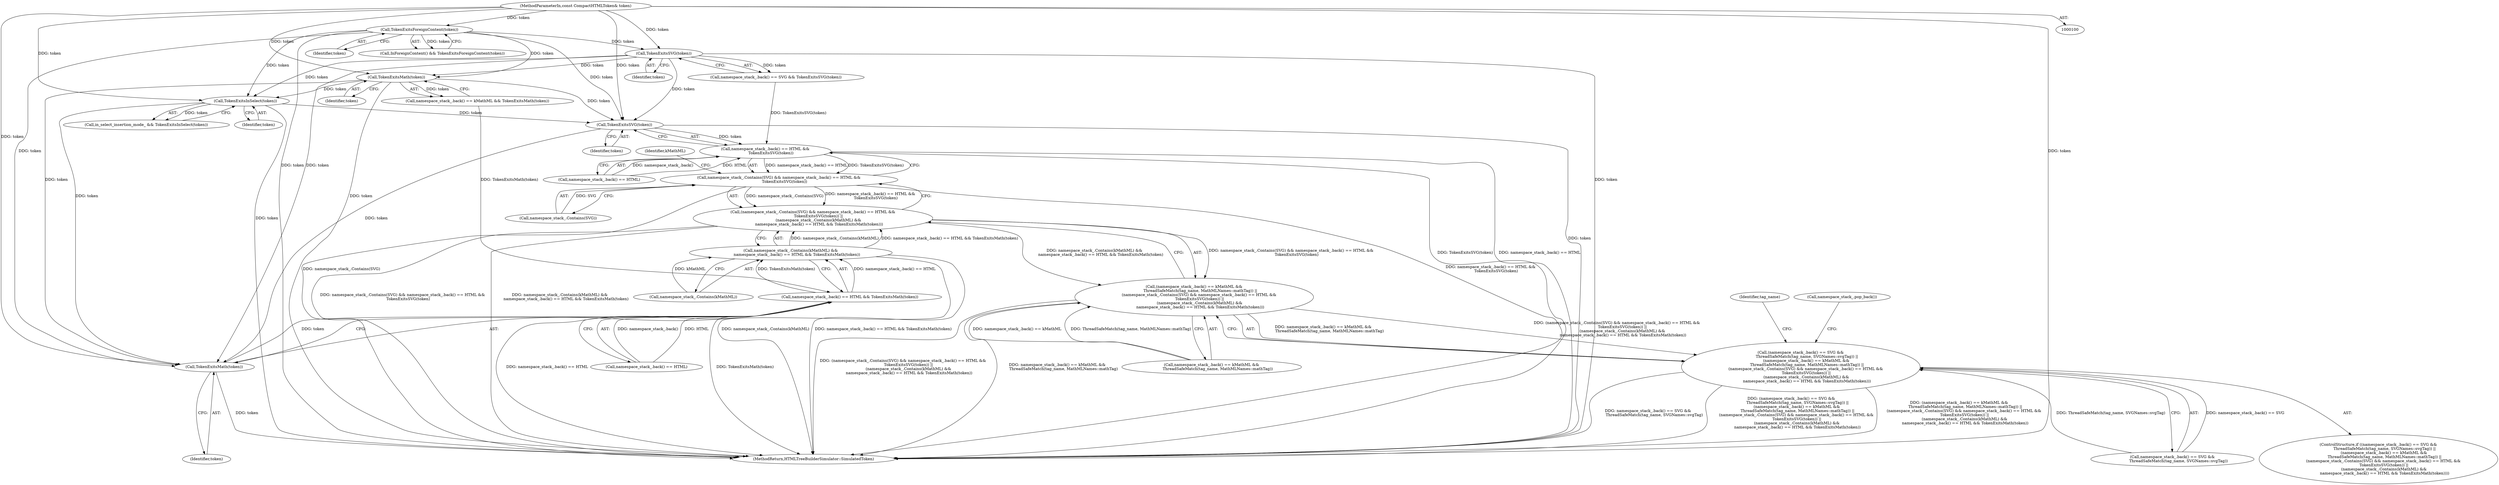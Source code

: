 digraph "1_Chrome_133bc5c262b2555af223263452e9875a95db9eb7@del" {
"1000297" [label="(Call,TokenExitsSVG(token))"];
"1000141" [label="(Call,TokenExitsSVG(token))"];
"1000132" [label="(Call,TokenExitsForeignContent(token))"];
"1000101" [label="(MethodParameterIn,const CompactHTMLToken& token)"];
"1000147" [label="(Call,TokenExitsMath(token))"];
"1000249" [label="(Call,TokenExitsInSelect(token))"];
"1000293" [label="(Call,namespace_stack_.back() == HTML &&\n         TokenExitsSVG(token))"];
"1000290" [label="(Call,namespace_stack_.Contains(SVG) && namespace_stack_.back() == HTML &&\n         TokenExitsSVG(token))"];
"1000289" [label="(Call,(namespace_stack_.Contains(SVG) && namespace_stack_.back() == HTML &&\n         TokenExitsSVG(token)) ||\n         (namespace_stack_.Contains(kMathML) &&\n          namespace_stack_.back() == HTML && TokenExitsMath(token)))"];
"1000281" [label="(Call,(namespace_stack_.back() == kMathML &&\n          ThreadSafeMatch(tag_name, MathMLNames::mathTag)) ||\n        (namespace_stack_.Contains(SVG) && namespace_stack_.back() == HTML &&\n         TokenExitsSVG(token)) ||\n         (namespace_stack_.Contains(kMathML) &&\n          namespace_stack_.back() == HTML && TokenExitsMath(token)))"];
"1000273" [label="(Call,(namespace_stack_.back() == SVG &&\n          ThreadSafeMatch(tag_name, SVGNames::svgTag)) ||\n         (namespace_stack_.back() == kMathML &&\n          ThreadSafeMatch(tag_name, MathMLNames::mathTag)) ||\n        (namespace_stack_.Contains(SVG) && namespace_stack_.back() == HTML &&\n         TokenExitsSVG(token)) ||\n         (namespace_stack_.Contains(kMathML) &&\n          namespace_stack_.back() == HTML && TokenExitsMath(token)))"];
"1000306" [label="(Call,TokenExitsMath(token))"];
"1000302" [label="(Call,namespace_stack_.back() == HTML && TokenExitsMath(token))"];
"1000299" [label="(Call,namespace_stack_.Contains(kMathML) &&\n          namespace_stack_.back() == HTML && TokenExitsMath(token))"];
"1000300" [label="(Call,namespace_stack_.Contains(kMathML))"];
"1000101" [label="(MethodParameterIn,const CompactHTMLToken& token)"];
"1000302" [label="(Call,namespace_stack_.back() == HTML && TokenExitsMath(token))"];
"1000272" [label="(ControlStructure,if ((namespace_stack_.back() == SVG &&\n          ThreadSafeMatch(tag_name, SVGNames::svgTag)) ||\n         (namespace_stack_.back() == kMathML &&\n          ThreadSafeMatch(tag_name, MathMLNames::mathTag)) ||\n        (namespace_stack_.Contains(SVG) && namespace_stack_.back() == HTML &&\n         TokenExitsSVG(token)) ||\n         (namespace_stack_.Contains(kMathML) &&\n          namespace_stack_.back() == HTML && TokenExitsMath(token))))"];
"1000250" [label="(Identifier,token)"];
"1000273" [label="(Call,(namespace_stack_.back() == SVG &&\n          ThreadSafeMatch(tag_name, SVGNames::svgTag)) ||\n         (namespace_stack_.back() == kMathML &&\n          ThreadSafeMatch(tag_name, MathMLNames::mathTag)) ||\n        (namespace_stack_.Contains(SVG) && namespace_stack_.back() == HTML &&\n         TokenExitsSVG(token)) ||\n         (namespace_stack_.Contains(kMathML) &&\n          namespace_stack_.back() == HTML && TokenExitsMath(token)))"];
"1000291" [label="(Call,namespace_stack_.Contains(SVG))"];
"1000130" [label="(Call,InForeignContent() && TokenExitsForeignContent(token))"];
"1000298" [label="(Identifier,token)"];
"1000307" [label="(Identifier,token)"];
"1000344" [label="(MethodReturn,HTMLTreeBuilderSimulator::SimulatedToken)"];
"1000132" [label="(Call,TokenExitsForeignContent(token))"];
"1000294" [label="(Call,namespace_stack_.back() == HTML)"];
"1000274" [label="(Call,namespace_stack_.back() == SVG &&\n          ThreadSafeMatch(tag_name, SVGNames::svgTag))"];
"1000312" [label="(Identifier,tag_name)"];
"1000299" [label="(Call,namespace_stack_.Contains(kMathML) &&\n          namespace_stack_.back() == HTML && TokenExitsMath(token))"];
"1000309" [label="(Call,namespace_stack_.pop_back())"];
"1000147" [label="(Call,TokenExitsMath(token))"];
"1000301" [label="(Identifier,kMathML)"];
"1000306" [label="(Call,TokenExitsMath(token))"];
"1000303" [label="(Call,namespace_stack_.back() == HTML)"];
"1000137" [label="(Call,namespace_stack_.back() == SVG && TokenExitsSVG(token))"];
"1000297" [label="(Call,TokenExitsSVG(token))"];
"1000141" [label="(Call,TokenExitsSVG(token))"];
"1000142" [label="(Identifier,token)"];
"1000133" [label="(Identifier,token)"];
"1000247" [label="(Call,in_select_insertion_mode_ && TokenExitsInSelect(token))"];
"1000290" [label="(Call,namespace_stack_.Contains(SVG) && namespace_stack_.back() == HTML &&\n         TokenExitsSVG(token))"];
"1000148" [label="(Identifier,token)"];
"1000282" [label="(Call,namespace_stack_.back() == kMathML &&\n          ThreadSafeMatch(tag_name, MathMLNames::mathTag))"];
"1000281" [label="(Call,(namespace_stack_.back() == kMathML &&\n          ThreadSafeMatch(tag_name, MathMLNames::mathTag)) ||\n        (namespace_stack_.Contains(SVG) && namespace_stack_.back() == HTML &&\n         TokenExitsSVG(token)) ||\n         (namespace_stack_.Contains(kMathML) &&\n          namespace_stack_.back() == HTML && TokenExitsMath(token)))"];
"1000143" [label="(Call,namespace_stack_.back() == kMathML && TokenExitsMath(token))"];
"1000289" [label="(Call,(namespace_stack_.Contains(SVG) && namespace_stack_.back() == HTML &&\n         TokenExitsSVG(token)) ||\n         (namespace_stack_.Contains(kMathML) &&\n          namespace_stack_.back() == HTML && TokenExitsMath(token)))"];
"1000293" [label="(Call,namespace_stack_.back() == HTML &&\n         TokenExitsSVG(token))"];
"1000249" [label="(Call,TokenExitsInSelect(token))"];
"1000297" -> "1000293"  [label="AST: "];
"1000297" -> "1000298"  [label="CFG: "];
"1000298" -> "1000297"  [label="AST: "];
"1000293" -> "1000297"  [label="CFG: "];
"1000297" -> "1000344"  [label="DDG: token"];
"1000297" -> "1000293"  [label="DDG: token"];
"1000141" -> "1000297"  [label="DDG: token"];
"1000147" -> "1000297"  [label="DDG: token"];
"1000132" -> "1000297"  [label="DDG: token"];
"1000249" -> "1000297"  [label="DDG: token"];
"1000101" -> "1000297"  [label="DDG: token"];
"1000297" -> "1000306"  [label="DDG: token"];
"1000141" -> "1000137"  [label="AST: "];
"1000141" -> "1000142"  [label="CFG: "];
"1000142" -> "1000141"  [label="AST: "];
"1000137" -> "1000141"  [label="CFG: "];
"1000141" -> "1000344"  [label="DDG: token"];
"1000141" -> "1000137"  [label="DDG: token"];
"1000132" -> "1000141"  [label="DDG: token"];
"1000101" -> "1000141"  [label="DDG: token"];
"1000141" -> "1000147"  [label="DDG: token"];
"1000141" -> "1000249"  [label="DDG: token"];
"1000141" -> "1000306"  [label="DDG: token"];
"1000132" -> "1000130"  [label="AST: "];
"1000132" -> "1000133"  [label="CFG: "];
"1000133" -> "1000132"  [label="AST: "];
"1000130" -> "1000132"  [label="CFG: "];
"1000132" -> "1000344"  [label="DDG: token"];
"1000132" -> "1000130"  [label="DDG: token"];
"1000101" -> "1000132"  [label="DDG: token"];
"1000132" -> "1000147"  [label="DDG: token"];
"1000132" -> "1000249"  [label="DDG: token"];
"1000132" -> "1000306"  [label="DDG: token"];
"1000101" -> "1000100"  [label="AST: "];
"1000101" -> "1000344"  [label="DDG: token"];
"1000101" -> "1000147"  [label="DDG: token"];
"1000101" -> "1000249"  [label="DDG: token"];
"1000101" -> "1000306"  [label="DDG: token"];
"1000147" -> "1000143"  [label="AST: "];
"1000147" -> "1000148"  [label="CFG: "];
"1000148" -> "1000147"  [label="AST: "];
"1000143" -> "1000147"  [label="CFG: "];
"1000147" -> "1000344"  [label="DDG: token"];
"1000147" -> "1000143"  [label="DDG: token"];
"1000147" -> "1000249"  [label="DDG: token"];
"1000147" -> "1000306"  [label="DDG: token"];
"1000249" -> "1000247"  [label="AST: "];
"1000249" -> "1000250"  [label="CFG: "];
"1000250" -> "1000249"  [label="AST: "];
"1000247" -> "1000249"  [label="CFG: "];
"1000249" -> "1000344"  [label="DDG: token"];
"1000249" -> "1000247"  [label="DDG: token"];
"1000249" -> "1000306"  [label="DDG: token"];
"1000293" -> "1000290"  [label="AST: "];
"1000293" -> "1000294"  [label="CFG: "];
"1000294" -> "1000293"  [label="AST: "];
"1000290" -> "1000293"  [label="CFG: "];
"1000293" -> "1000344"  [label="DDG: namespace_stack_.back() == HTML"];
"1000293" -> "1000344"  [label="DDG: TokenExitsSVG(token)"];
"1000293" -> "1000290"  [label="DDG: namespace_stack_.back() == HTML"];
"1000293" -> "1000290"  [label="DDG: TokenExitsSVG(token)"];
"1000294" -> "1000293"  [label="DDG: namespace_stack_.back()"];
"1000294" -> "1000293"  [label="DDG: HTML"];
"1000137" -> "1000293"  [label="DDG: TokenExitsSVG(token)"];
"1000290" -> "1000289"  [label="AST: "];
"1000290" -> "1000291"  [label="CFG: "];
"1000291" -> "1000290"  [label="AST: "];
"1000301" -> "1000290"  [label="CFG: "];
"1000289" -> "1000290"  [label="CFG: "];
"1000290" -> "1000344"  [label="DDG: namespace_stack_.Contains(SVG)"];
"1000290" -> "1000344"  [label="DDG: namespace_stack_.back() == HTML &&\n         TokenExitsSVG(token)"];
"1000290" -> "1000289"  [label="DDG: namespace_stack_.Contains(SVG)"];
"1000290" -> "1000289"  [label="DDG: namespace_stack_.back() == HTML &&\n         TokenExitsSVG(token)"];
"1000291" -> "1000290"  [label="DDG: SVG"];
"1000289" -> "1000281"  [label="AST: "];
"1000289" -> "1000299"  [label="CFG: "];
"1000299" -> "1000289"  [label="AST: "];
"1000281" -> "1000289"  [label="CFG: "];
"1000289" -> "1000344"  [label="DDG: namespace_stack_.Contains(SVG) && namespace_stack_.back() == HTML &&\n         TokenExitsSVG(token)"];
"1000289" -> "1000344"  [label="DDG: namespace_stack_.Contains(kMathML) &&\n          namespace_stack_.back() == HTML && TokenExitsMath(token)"];
"1000289" -> "1000281"  [label="DDG: namespace_stack_.Contains(SVG) && namespace_stack_.back() == HTML &&\n         TokenExitsSVG(token)"];
"1000289" -> "1000281"  [label="DDG: namespace_stack_.Contains(kMathML) &&\n          namespace_stack_.back() == HTML && TokenExitsMath(token)"];
"1000299" -> "1000289"  [label="DDG: namespace_stack_.Contains(kMathML)"];
"1000299" -> "1000289"  [label="DDG: namespace_stack_.back() == HTML && TokenExitsMath(token)"];
"1000281" -> "1000273"  [label="AST: "];
"1000281" -> "1000282"  [label="CFG: "];
"1000282" -> "1000281"  [label="AST: "];
"1000273" -> "1000281"  [label="CFG: "];
"1000281" -> "1000344"  [label="DDG: namespace_stack_.back() == kMathML &&\n          ThreadSafeMatch(tag_name, MathMLNames::mathTag)"];
"1000281" -> "1000344"  [label="DDG: (namespace_stack_.Contains(SVG) && namespace_stack_.back() == HTML &&\n         TokenExitsSVG(token)) ||\n         (namespace_stack_.Contains(kMathML) &&\n          namespace_stack_.back() == HTML && TokenExitsMath(token))"];
"1000281" -> "1000273"  [label="DDG: namespace_stack_.back() == kMathML &&\n          ThreadSafeMatch(tag_name, MathMLNames::mathTag)"];
"1000281" -> "1000273"  [label="DDG: (namespace_stack_.Contains(SVG) && namespace_stack_.back() == HTML &&\n         TokenExitsSVG(token)) ||\n         (namespace_stack_.Contains(kMathML) &&\n          namespace_stack_.back() == HTML && TokenExitsMath(token))"];
"1000282" -> "1000281"  [label="DDG: namespace_stack_.back() == kMathML"];
"1000282" -> "1000281"  [label="DDG: ThreadSafeMatch(tag_name, MathMLNames::mathTag)"];
"1000273" -> "1000272"  [label="AST: "];
"1000273" -> "1000274"  [label="CFG: "];
"1000274" -> "1000273"  [label="AST: "];
"1000309" -> "1000273"  [label="CFG: "];
"1000312" -> "1000273"  [label="CFG: "];
"1000273" -> "1000344"  [label="DDG: namespace_stack_.back() == SVG &&\n          ThreadSafeMatch(tag_name, SVGNames::svgTag)"];
"1000273" -> "1000344"  [label="DDG: (namespace_stack_.back() == SVG &&\n          ThreadSafeMatch(tag_name, SVGNames::svgTag)) ||\n         (namespace_stack_.back() == kMathML &&\n          ThreadSafeMatch(tag_name, MathMLNames::mathTag)) ||\n        (namespace_stack_.Contains(SVG) && namespace_stack_.back() == HTML &&\n         TokenExitsSVG(token)) ||\n         (namespace_stack_.Contains(kMathML) &&\n          namespace_stack_.back() == HTML && TokenExitsMath(token))"];
"1000273" -> "1000344"  [label="DDG: (namespace_stack_.back() == kMathML &&\n          ThreadSafeMatch(tag_name, MathMLNames::mathTag)) ||\n        (namespace_stack_.Contains(SVG) && namespace_stack_.back() == HTML &&\n         TokenExitsSVG(token)) ||\n         (namespace_stack_.Contains(kMathML) &&\n          namespace_stack_.back() == HTML && TokenExitsMath(token))"];
"1000274" -> "1000273"  [label="DDG: namespace_stack_.back() == SVG"];
"1000274" -> "1000273"  [label="DDG: ThreadSafeMatch(tag_name, SVGNames::svgTag)"];
"1000306" -> "1000302"  [label="AST: "];
"1000306" -> "1000307"  [label="CFG: "];
"1000307" -> "1000306"  [label="AST: "];
"1000302" -> "1000306"  [label="CFG: "];
"1000306" -> "1000344"  [label="DDG: token"];
"1000306" -> "1000302"  [label="DDG: token"];
"1000302" -> "1000299"  [label="AST: "];
"1000302" -> "1000303"  [label="CFG: "];
"1000303" -> "1000302"  [label="AST: "];
"1000299" -> "1000302"  [label="CFG: "];
"1000302" -> "1000344"  [label="DDG: namespace_stack_.back() == HTML"];
"1000302" -> "1000344"  [label="DDG: TokenExitsMath(token)"];
"1000302" -> "1000299"  [label="DDG: namespace_stack_.back() == HTML"];
"1000302" -> "1000299"  [label="DDG: TokenExitsMath(token)"];
"1000303" -> "1000302"  [label="DDG: namespace_stack_.back()"];
"1000303" -> "1000302"  [label="DDG: HTML"];
"1000143" -> "1000302"  [label="DDG: TokenExitsMath(token)"];
"1000299" -> "1000300"  [label="CFG: "];
"1000300" -> "1000299"  [label="AST: "];
"1000299" -> "1000344"  [label="DDG: namespace_stack_.back() == HTML && TokenExitsMath(token)"];
"1000299" -> "1000344"  [label="DDG: namespace_stack_.Contains(kMathML)"];
"1000300" -> "1000299"  [label="DDG: kMathML"];
}
